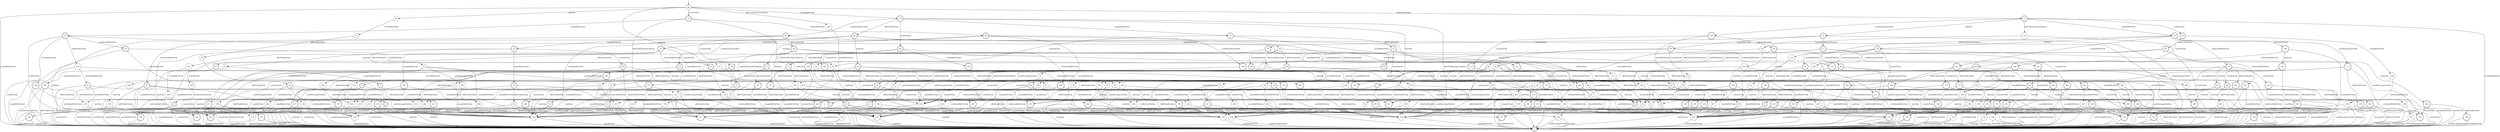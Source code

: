 digraph g {

	s0 [shape="circle" label="0"];
	s1 [shape="doublecircle" label="1"];
	s2 [shape="doublecircle" label="2"];
	s3 [shape="doublecircle" label="3"];
	s4 [shape="doublecircle" label="4"];
	s5 [shape="doublecircle" label="5"];
	s6 [shape="doublecircle" label="6"];
	s7 [shape="doublecircle" label="7"];
	s8 [shape="doublecircle" label="8"];
	s9 [shape="doublecircle" label="9"];
	s10 [shape="doublecircle" label="10"];
	s11 [shape="doublecircle" label="11"];
	s12 [shape="doublecircle" label="12"];
	s13 [shape="doublecircle" label="13"];
	s14 [shape="doublecircle" label="14"];
	s15 [shape="doublecircle" label="15"];
	s16 [shape="doublecircle" label="16"];
	s17 [shape="doublecircle" label="17"];
	s18 [shape="doublecircle" label="18"];
	s19 [shape="doublecircle" label="19"];
	s20 [shape="doublecircle" label="20"];
	s21 [shape="doublecircle" label="21"];
	s22 [shape="doublecircle" label="22"];
	s23 [shape="doublecircle" label="23"];
	s24 [shape="doublecircle" label="24"];
	s25 [shape="doublecircle" label="25"];
	s26 [shape="doublecircle" label="26"];
	s27 [shape="circle" label="27"];
	s28 [shape="circle" label="28"];
	s29 [shape="circle" label="29"];
	s30 [shape="circle" label="30"];
	s31 [shape="circle" label="31"];
	s32 [shape="circle" label="32"];
	s33 [shape="circle" label="33"];
	s34 [shape="circle" label="34"];
	s35 [shape="circle" label="35"];
	s36 [shape="circle" label="36"];
	s37 [shape="circle" label="37"];
	s38 [shape="circle" label="38"];
	s39 [shape="circle" label="39"];
	s40 [shape="circle" label="40"];
	s41 [shape="circle" label="41"];
	s42 [shape="circle" label="42"];
	s43 [shape="circle" label="43"];
	s44 [shape="circle" label="44"];
	s45 [shape="circle" label="45"];
	s46 [shape="circle" label="46"];
	s47 [shape="circle" label="47"];
	s48 [shape="circle" label="48"];
	s49 [shape="circle" label="49"];
	s50 [shape="doublecircle" label="50"];
	s51 [shape="doublecircle" label="51"];
	s52 [shape="doublecircle" label="52"];
	s53 [shape="circle" label="53"];
	s54 [shape="doublecircle" label="54"];
	s55 [shape="doublecircle" label="55"];
	s56 [shape="doublecircle" label="56"];
	s57 [shape="doublecircle" label="57"];
	s58 [shape="doublecircle" label="58"];
	s59 [shape="circle" label="59"];
	s60 [shape="doublecircle" label="60"];
	s61 [shape="doublecircle" label="61"];
	s62 [shape="doublecircle" label="62"];
	s63 [shape="doublecircle" label="63"];
	s64 [shape="circle" label="64"];
	s65 [shape="doublecircle" label="65"];
	s66 [shape="circle" label="66"];
	s67 [shape="doublecircle" label="67"];
	s68 [shape="doublecircle" label="68"];
	s69 [shape="doublecircle" label="69"];
	s70 [shape="doublecircle" label="70"];
	s71 [shape="doublecircle" label="71"];
	s72 [shape="circle" label="72"];
	s73 [shape="doublecircle" label="73"];
	s74 [shape="doublecircle" label="74"];
	s75 [shape="doublecircle" label="75"];
	s76 [shape="doublecircle" label="76"];
	s77 [shape="doublecircle" label="77"];
	s78 [shape="doublecircle" label="78"];
	s79 [shape="doublecircle" label="79"];
	s80 [shape="doublecircle" label="80"];
	s81 [shape="circle" label="81"];
	s82 [shape="circle" label="82"];
	s83 [shape="doublecircle" label="83"];
	s84 [shape="doublecircle" label="84"];
	s85 [shape="circle" label="85"];
	s86 [shape="circle" label="86"];
	s87 [shape="circle" label="87"];
	s88 [shape="doublecircle" label="88"];
	s89 [shape="circle" label="89"];
	s90 [shape="doublecircle" label="90"];
	s91 [shape="circle" label="91"];
	s92 [shape="doublecircle" label="92"];
	s93 [shape="doublecircle" label="93"];
	s94 [shape="doublecircle" label="94"];
	s95 [shape="doublecircle" label="95"];
	s96 [shape="circle" label="96"];
	s97 [shape="doublecircle" label="97"];
	s98 [shape="doublecircle" label="98"];
	s99 [shape="doublecircle" label="99"];
	s100 [shape="doublecircle" label="100"];
	s101 [shape="doublecircle" label="101"];
	s102 [shape="doublecircle" label="102"];
	s103 [shape="doublecircle" label="103"];
	s104 [shape="circle" label="104"];
	s105 [shape="doublecircle" label="105"];
	s106 [shape="doublecircle" label="106"];
	s107 [shape="doublecircle" label="107"];
	s108 [shape="circle" label="108"];
	s109 [shape="doublecircle" label="109"];
	s110 [shape="circle" label="110"];
	s111 [shape="circle" label="111"];
	s112 [shape="doublecircle" label="112"];
	s113 [shape="doublecircle" label="113"];
	s114 [shape="circle" label="114"];
	s115 [shape="circle" label="115"];
	s116 [shape="doublecircle" label="116"];
	s117 [shape="doublecircle" label="117"];
	s118 [shape="doublecircle" label="118"];
	s119 [shape="circle" label="119"];
	s120 [shape="doublecircle" label="120"];
	s121 [shape="doublecircle" label="121"];
	s122 [shape="circle" label="122"];
	s123 [shape="circle" label="123"];
	s124 [shape="circle" label="124"];
	s125 [shape="circle" label="125"];
	s126 [shape="circle" label="126"];
	s127 [shape="circle" label="127"];
	s128 [shape="circle" label="128"];
	s129 [shape="circle" label="129"];
	s130 [shape="circle" label="130"];
	s131 [shape="circle" label="131"];
	s132 [shape="circle" label="132"];
	s133 [shape="circle" label="133"];
	s134 [shape="circle" label="134"];
	s135 [shape="circle" label="135"];
	s136 [shape="circle" label="136"];
	s137 [shape="doublecircle" label="137"];
	s138 [shape="doublecircle" label="138"];
	s139 [shape="doublecircle" label="139"];
	s140 [shape="doublecircle" label="140"];
	s141 [shape="doublecircle" label="141"];
	s142 [shape="doublecircle" label="142"];
	s143 [shape="doublecircle" label="143"];
	s144 [shape="doublecircle" label="144"];
	s145 [shape="doublecircle" label="145"];
	s146 [shape="doublecircle" label="146"];
	s147 [shape="doublecircle" label="147"];
	s148 [shape="doublecircle" label="148"];
	s149 [shape="doublecircle" label="149"];
	s150 [shape="doublecircle" label="150"];
	s151 [shape="doublecircle" label="151"];
	s152 [shape="doublecircle" label="152"];
	s153 [shape="circle" label="153"];
	s154 [shape="circle" label="154"];
	s155 [shape="circle" label="155"];
	s156 [shape="circle" label="156"];
	s157 [shape="circle" label="157"];
	s158 [shape="circle" label="158"];
	s159 [shape="doublecircle" label="159"];
	s160 [shape="circle" label="160"];
	s161 [shape="circle" label="161"];
	s162 [shape="circle" label="162"];
	s163 [shape="circle" label="163"];
	s164 [shape="circle" label="164"];
	s165 [shape="doublecircle" label="165"];
	s166 [shape="doublecircle" label="166"];
	s167 [shape="doublecircle" label="167"];
	s168 [shape="doublecircle" label="168"];
	s169 [shape="doublecircle" label="169"];
	s170 [shape="doublecircle" label="170"];
	s171 [shape="doublecircle" label="171"];
	s172 [shape="doublecircle" label="172"];
	s173 [shape="doublecircle" label="173"];
	s174 [shape="doublecircle" label="174"];
	s175 [shape="doublecircle" label="175"];
	s176 [shape="doublecircle" label="176"];
	s177 [shape="doublecircle" label="177"];
	s178 [shape="doublecircle" label="178"];
	s179 [shape="doublecircle" label="179"];
	s180 [shape="doublecircle" label="180"];
	s181 [shape="doublecircle" label="181"];
	s182 [shape="doublecircle" label="182"];
	s183 [shape="doublecircle" label="183"];
	s184 [shape="doublecircle" label="184"];
	s185 [shape="circle" label="185"];
	s186 [shape="circle" label="186"];
	s187 [shape="circle" label="187"];
	s188 [shape="circle" label="188"];
	s189 [shape="doublecircle" label="189"];
	s190 [shape="circle" label="190"];
	s191 [shape="circle" label="191"];
	s192 [shape="circle" label="192"];
	s193 [shape="circle" label="193"];
	s194 [shape="circle" label="194"];
	s195 [shape="circle" label="195"];
	s196 [shape="doublecircle" label="196"];
	s197 [shape="circle" label="197"];
	s198 [shape="doublecircle" label="198"];
	s199 [shape="doublecircle" label="199"];
	s200 [shape="circle" label="200"];
	s201 [shape="circle" label="201"];
	s202 [shape="circle" label="202"];
	s203 [shape="doublecircle" label="203"];
	s204 [shape="doublecircle" label="204"];
	s205 [shape="circle" label="205"];
	s206 [shape="circle" label="206"];
	s207 [shape="circle" label="207"];
	s208 [shape="circle" label="208"];
	s209 [shape="circle" label="209"];
	s210 [shape="circle" label="210"];
	s211 [shape="doublecircle" label="211"];
	s212 [shape="doublecircle" label="212"];
	s213 [shape="circle" label="213"];
	s214 [shape="circle" label="214"];
	s215 [shape="doublecircle" label="215"];
	s216 [shape="circle" label="216"];
	s217 [shape="doublecircle" label="217"];
	s218 [shape="circle" label="218"];
	s219 [shape="circle" label="219"];
	s220 [shape="doublecircle" label="220"];
	s221 [shape="doublecircle" label="221"];
	s222 [shape="circle" label="222"];
	s223 [shape="doublecircle" label="223"];
	s224 [shape="circle" label="224"];
	s225 [shape="circle" label="225"];
	s226 [shape="circle" label="226"];
	s227 [shape="doublecircle" label="227"];
	s228 [shape="doublecircle" label="228"];
	s229 [shape="doublecircle" label="229"];
	s230 [shape="doublecircle" label="230"];
	s231 [shape="doublecircle" label="231"];
	s232 [shape="circle" label="232"];
	s233 [shape="doublecircle" label="233"];
	s234 [shape="doublecircle" label="234"];
	s235 [shape="circle" label="235"];
	s236 [shape="circle" label="236"];
	s237 [shape="doublecircle" label="237"];
	s238 [shape="doublecircle" label="238"];
	s239 [shape="circle" label="239"];
	s240 [shape="circle" label="240"];
	s241 [shape="doublecircle" label="241"];
	s242 [shape="doublecircle" label="242"];
	s243 [shape="doublecircle" label="243"];
	s244 [shape="circle" label="244"];
	s245 [shape="doublecircle" label="245"];
	s246 [shape="circle" label="246"];
	s247 [shape="circle" label="247"];
	s248 [shape="doublecircle" label="248"];
	s249 [shape="doublecircle" label="249"];
	s250 [shape="doublecircle" label="250"];
	s251 [shape="doublecircle" label="251"];
	s252 [shape="circle" label="252"];
	s253 [shape="circle" label="253"];
	s254 [shape="doublecircle" label="254"];
	s255 [shape="doublecircle" label="255"];
	s256 [shape="doublecircle" label="256"];
	s257 [shape="circle" label="257"];
	s258 [shape="circle" label="258"];
	s259 [shape="circle" label="259"];
	s260 [shape="circle" label="260"];
	s261 [shape="circle" label="261"];
	s262 [shape="doublecircle" label="262"];
	s263 [shape="doublecircle" label="263"];
	s264 [shape="circle" label="264"];
	s265 [shape="doublecircle" label="265"];
	s266 [shape="circle" label="266"];
	s0 -> s4 [label="withdrawBidForPunk"];
	s2 -> s208 [label="offerPunkForSale"];
	s3 -> s1 [label="acceptBidForPunk"];
	s3 -> s128 [label="buyPunk"];
	s3 -> s140 [label="transferPunk"];
	s3 -> s9 [label="withdrawBidForPunk"];
	s4 -> s125 [label="enterBidForPunk"];
	s5 -> s127 [label="withdrawBidForPunk"];
	s6 -> s125 [label="transferPunk"];
	s7 -> s29 [label="acceptBidForPunk"];
	s7 -> s1 [label="offerPunkForSale"];
	s8 -> s124 [label="offerPunkForSaleToAddress"];
	s8 -> s1 [label="transferPunk"];
	s9 -> s124 [label="punkNoLongerForSale"];
	s9 -> s1 [label="buyPunk"];
	s9 -> s1 [label="transferPunk"];
	s10 -> s126 [label="enterBidForPunk"];
	s10 -> s127 [label="offerPunkForSale"];
	s11 -> s122 [label="enterBidForPunk"];
	s11 -> s126 [label="buyPunk"];
	s12 -> s124 [label="acceptBidForPunk"];
	s12 -> s139 [label="withdrawBidForPunk"];
	s12 -> s185 [label="offerPunkForSale"];
	s13 -> s145 [label="punkNoLongerForSale"];
	s13 -> s43 [label="enterBidForPunk"];
	s13 -> s81 [label="acceptBidForPunk"];
	s13 -> s233 [label="buyPunk"];
	s13 -> s7 [label="transferPunk"];
	s14 -> s252 [label="transferPunk"];
	s14 -> s158 [label="offerPunkForSale"];
	s15 -> s249 [label="acceptBidForPunk"];
	s15 -> s125 [label="offerPunkForSaleToAddress"];
	s15 -> s140 [label="transferPunk"];
	s15 -> s78 [label="withdrawBidForPunk"];
	s15 -> s104 [label="offerPunkForSale"];
	s16 -> s73 [label="acceptBidForPunk"];
	s16 -> s122 [label="offerPunkForSaleToAddress"];
	s16 -> s46 [label="buyPunk"];
	s16 -> s56 [label="transferPunk"];
	s16 -> s95 [label="withdrawBidForPunk"];
	s16 -> s69 [label="offerPunkForSale"];
	s17 -> s241 [label="punkNoLongerForSale"];
	s17 -> s48 [label="enterBidForPunk"];
	s17 -> s91 [label="offerPunkForSaleToAddress"];
	s17 -> s262 [label="transferPunk"];
	s18 -> s125 [label="punkNoLongerForSale"];
	s18 -> s93 [label="enterBidForPunk"];
	s18 -> s184 [label="transferPunk"];
	s18 -> s227 [label="withdrawBidForPunk"];
	s18 -> s66 [label="offerPunkForSale"];
	s19 -> s126 [label="punkNoLongerForSale"];
	s19 -> s124 [label="buyPunk"];
	s20 -> s124 [label="punkNoLongerForSale"];
	s20 -> s161 [label="enterBidForPunk"];
	s20 -> s144 [label="buyPunk"];
	s21 -> s124 [label="punkNoLongerForSale"];
	s21 -> s1 [label="buyPunk"];
	s21 -> s127 [label="withdrawBidForPunk"];
	s22 -> s15 [label="enterBidForPunk"];
	s22 -> s154 [label="offerPunkForSaleToAddress"];
	s22 -> s68 [label="offerPunkForSale"];
	s22 -> s123 [label="getPunk"];
	s23 -> s122 [label="enterBidForPunk"];
	s23 -> s240 [label="transferPunk"];
	s23 -> s29 [label="offerPunkForSale"];
	s24 -> s106 [label="acceptBidForPunk"];
	s24 -> s53 [label="buyPunk"];
	s24 -> s119 [label="transferPunk"];
	s24 -> s63 [label="withdrawBidForPunk"];
	s24 -> s247 [label="offerPunkForSale"];
	s25 -> s239 [label="enterBidForPunk"];
	s25 -> s132 [label="acceptBidForPunk"];
	s25 -> s253 [label="buyPunk"];
	s26 -> s1 [label="acceptBidForPunk"];
	s26 -> s257 [label="buyPunk"];
	s26 -> s266 [label="withdrawBidForPunk"];
	s26 -> s222 [label="offerPunkForSale"];
	s27 -> s30 [label="offerPunkForSale"];
	s28 -> s125 [label="buyPunk"];
	s29 -> s125 [label="enterBidForPunk"];
	s30 -> s208 [label="withdrawBidForPunk"];
	s31 -> s125 [label="transferPunk"];
	s32 -> s127 [label="acceptBidForPunk"];
	s33 -> s127 [label="offerPunkForSaleToAddress"];
	s33 -> s1 [label="buyPunk"];
	s34 -> s122 [label="punkNoLongerForSale"];
	s35 -> s122 [label="enterBidForPunk"];
	s35 -> s199 [label="buyPunk"];
	s35 -> s127 [label="offerPunkForSale"];
	s36 -> s213 [label="enterBidForPunk"];
	s36 -> s124 [label="buyPunk"];
	s37 -> s124 [label="acceptBidForPunk"];
	s37 -> s216 [label="offerPunkForSale"];
	s38 -> s219 [label="transferPunk"];
	s38 -> s128 [label="offerPunkForSale"];
	s39 -> s125 [label="buyPunk"];
	s39 -> s125 [label="transferPunk"];
	s40 -> s225 [label="enterBidForPunk"];
	s40 -> s202 [label="transferPunk"];
	s41 -> s219 [label="punkNoLongerForSale"];
	s41 -> s87 [label="enterBidForPunk"];
	s41 -> s176 [label="buyPunk"];
	s41 -> s1 [label="offerPunkForSale"];
	s42 -> s197 [label="punkNoLongerForSale"];
	s42 -> s124 [label="acceptBidForPunk"];
	s42 -> s1 [label="buyPunk"];
	s42 -> s1 [label="transferPunk"];
	s42 -> s254 [label="withdrawBidForPunk"];
	s43 -> s1 [label="acceptBidForPunk"];
	s43 -> s231 [label="buyPunk"];
	s43 -> s1 [label="transferPunk"];
	s43 -> s35 [label="withdrawBidForPunk"];
	s43 -> s47 [label="offerPunkForSale"];
	s44 -> s16 [label="enterBidForPunk"];
	s44 -> s1 [label="acceptBidForPunk"];
	s44 -> s259 [label="offerPunkForSaleToAddress"];
	s44 -> s77 [label="buyPunk"];
	s44 -> s22 [label="transferPunk"];
	s44 -> s71 [label="offerPunkForSale"];
	s44 -> s86 [label="getPunk"];
	s45 -> s1 [label="acceptBidForPunk"];
	s45 -> s125 [label="buyPunk"];
	s45 -> s114 [label="transferPunk"];
	s45 -> s41 [label="withdrawBidForPunk"];
	s46 -> s123 [label="acceptBidForPunk"];
	s46 -> s29 [label="transferPunk"];
	s46 -> s34 [label="offerPunkForSale"];
	s47 -> s214 [label="acceptBidForPunk"];
	s47 -> s124 [label="buyPunk"];
	s47 -> s127 [label="withdrawBidForPunk"];
	s48 -> s122 [label="punkNoLongerForSale"];
	s48 -> s171 [label="acceptBidForPunk"];
	s48 -> s55 [label="buyPunk"];
	s48 -> s219 [label="transferPunk"];
	s48 -> s62 [label="withdrawBidForPunk"];
	s48 -> s164 [label="offerPunkForSale"];
	s49 -> s122 [label="punkNoLongerForSale"];
	s49 -> s1 [label="acceptBidForPunk"];
	s49 -> s31 [label="buyPunk"];
	s49 -> s127 [label="withdrawBidForPunk"];
	s50 -> s170 [label="withdrawBidForPunk"];
	s50 -> s28 [label="offerPunkForSale"];
	s51 -> s52 [label="acceptBidForPunk"];
	s51 -> s1 [label="buyPunk"];
	s51 -> s83 [label="transferPunk"];
	s51 -> s42 [label="offerPunkForSale"];
	s52 -> s140 [label="enterBidForPunk"];
	s52 -> s230 [label="transferPunk"];
	s52 -> s33 [label="offerPunkForSale"];
	s53 -> s108 [label="transferPunk"];
	s53 -> s2 [label="withdrawBidForPunk"];
	s54 -> s237 [label="acceptBidForPunk"];
	s54 -> s0 [label="transferPunk"];
	s54 -> s113 [label="withdrawBidForPunk"];
	s54 -> s21 [label="offerPunkForSale"];
	s55 -> s125 [label="enterBidForPunk"];
	s55 -> s219 [label="transferPunk"];
	s55 -> s220 [label="withdrawBidForPunk"];
	s55 -> s128 [label="offerPunkForSale"];
	s56 -> s12 [label="enterBidForPunk"];
	s56 -> s109 [label="acceptBidForPunk"];
	s56 -> s263 [label="withdrawBidForPunk"];
	s56 -> s25 [label="offerPunkForSale"];
	s57 -> s243 [label="enterBidForPunk"];
	s57 -> s211 [label="transferPunk"];
	s57 -> s107 [label="offerPunkForSale"];
	s58 -> s172 [label="enterBidForPunk"];
	s58 -> s179 [label="offerPunkForSale"];
	s59 -> s192 [label="enterBidForPunk"];
	s59 -> s223 [label="buyPunk"];
	s60 -> s112 [label="punkNoLongerForSale"];
	s60 -> s3 [label="enterBidForPunk"];
	s60 -> s81 [label="offerPunkForSaleToAddress"];
	s60 -> s173 [label="buyPunk"];
	s60 -> s4 [label="transferPunk"];
	s61 -> s218 [label="enterBidForPunk"];
	s61 -> s223 [label="buyPunk"];
	s61 -> s1 [label="offerPunkForSale"];
	s62 -> s221 [label="punkNoLongerForSale"];
	s62 -> s39 [label="enterBidForPunk"];
	s62 -> s139 [label="buyPunk"];
	s63 -> s37 [label="enterBidForPunk"];
	s63 -> s220 [label="buyPunk"];
	s63 -> s127 [label="offerPunkForSale"];
	s64 -> s221 [label="acceptBidForPunk"];
	s64 -> s1 [label="withdrawBidForPunk"];
	s65 -> s140 [label="enterBidForPunk"];
	s65 -> s29 [label="acceptBidForPunk"];
	s65 -> s221 [label="transferPunk"];
	s65 -> s23 [label="withdrawBidForPunk"];
	s65 -> s153 [label="offerPunkForSale"];
	s66 -> s238 [label="punkNoLongerForSale"];
	s66 -> s5 [label="enterBidForPunk"];
	s66 -> s176 [label="buyPunk"];
	s66 -> s221 [label="transferPunk"];
	s66 -> s38 [label="withdrawBidForPunk"];
	s67 -> s1 [label="enterBidForPunk"];
	s67 -> s265 [label="transferPunk"];
	s67 -> s124 [label="withdrawBidForPunk"];
	s67 -> s182 [label="offerPunkForSale"];
	s68 -> s196 [label="punkNoLongerForSale"];
	s68 -> s24 [label="enterBidForPunk"];
	s68 -> s123 [label="acceptBidForPunk"];
	s68 -> s57 [label="buyPunk"];
	s68 -> s4 [label="transferPunk"];
	s69 -> s14 [label="punkNoLongerForSale"];
	s69 -> s45 [label="enterBidForPunk"];
	s69 -> s166 [label="acceptBidForPunk"];
	s69 -> s65 [label="buyPunk"];
	s69 -> s255 [label="transferPunk"];
	s69 -> s97 [label="withdrawBidForPunk"];
	s70 -> s244 [label="enterBidForPunk"];
	s70 -> s92 [label="offerPunkForSale"];
	s71 -> s105 [label="punkNoLongerForSale"];
	s71 -> s76 [label="enterBidForPunk"];
	s71 -> s1 [label="acceptBidForPunk"];
	s71 -> s110 [label="offerPunkForSaleToAddress"];
	s71 -> s75 [label="buyPunk"];
	s71 -> s70 [label="transferPunk"];
	s72 -> s11 [label="offerPunkForSale"];
	s73 -> s50 [label="enterBidForPunk"];
	s73 -> s103 [label="transferPunk"];
	s73 -> s13 [label="offerPunkForSale"];
	s74 -> s118 [label="punkNoLongerForSale"];
	s74 -> s90 [label="enterBidForPunk"];
	s74 -> s67 [label="buyPunk"];
	s74 -> s101 [label="transferPunk"];
	s74 -> s204 [label="offerPunkForSale"];
	s75 -> s129 [label="punkNoLongerForSale"];
	s75 -> s54 [label="enterBidForPunk"];
	s75 -> s79 [label="transferPunk"];
	s75 -> s17 [label="offerPunkForSale"];
	s76 -> s117 [label="punkNoLongerForSale"];
	s76 -> s121 [label="acceptBidForPunk"];
	s76 -> s115 [label="offerPunkForSaleToAddress"];
	s76 -> s18 [label="buyPunk"];
	s76 -> s84 [label="transferPunk"];
	s76 -> s74 [label="withdrawBidForPunk"];
	s76 -> s198 [label="offerPunkForSale"];
	s77 -> s1 [label="transferPunk"];
	s77 -> s19 [label="offerPunkForSale"];
	s78 -> s248 [label="enterBidForPunk"];
	s78 -> s1 [label="transferPunk"];
	s78 -> s20 [label="offerPunkForSale"];
	s79 -> s88 [label="enterBidForPunk"];
	s79 -> s36 [label="offerPunkForSaleToAddress"];
	s79 -> s94 [label="offerPunkForSale"];
	s80 -> s26 [label="enterBidForPunk"];
	s80 -> s100 [label="buyPunk"];
	s80 -> s250 [label="transferPunk"];
	s81 -> s219 [label="buyPunk"];
	s82 -> s222 [label="enterBidForPunk"];
	s82 -> s224 [label="buyPunk"];
	s83 -> s258 [label="enterBidForPunk"];
	s83 -> s141 [label="withdrawBidForPunk"];
	s83 -> s32 [label="offerPunkForSale"];
	s84 -> s260 [label="enterBidForPunk"];
	s84 -> s1 [label="withdrawBidForPunk"];
	s84 -> s177 [label="offerPunkForSale"];
	s85 -> s206 [label="enterBidForPunk"];
	s85 -> s155 [label="offerPunkForSale"];
	s86 -> s27 [label="enterBidForPunk"];
	s87 -> s224 [label="acceptBidForPunk"];
	s88 -> s224 [label="acceptBidForPunk"];
	s88 -> s99 [label="withdrawBidForPunk"];
	s89 -> s219 [label="withdrawBidForPunk"];
	s90 -> s1 [label="punkNoLongerForSale"];
	s90 -> s183 [label="acceptBidForPunk"];
	s90 -> s152 [label="buyPunk"];
	s90 -> s190 [label="transferPunk"];
	s90 -> s127 [label="offerPunkForSale"];
	s91 -> s219 [label="punkNoLongerForSale"];
	s92 -> s195 [label="punkNoLongerForSale"];
	s92 -> s159 [label="enterBidForPunk"];
	s92 -> s242 [label="buyPunk"];
	s93 -> s138 [label="withdrawBidForPunk"];
	s93 -> s40 [label="offerPunkForSale"];
	s94 -> s72 [label="punkNoLongerForSale"];
	s94 -> s49 [label="enterBidForPunk"];
	s94 -> s141 [label="buyPunk"];
	s94 -> s1 [label="transferPunk"];
	s95 -> s51 [label="enterBidForPunk"];
	s95 -> s138 [label="buyPunk"];
	s95 -> s58 [label="transferPunk"];
	s95 -> s60 [label="offerPunkForSale"];
	s95 -> s1 [label="getPunk"];
	s96 -> s31 [label="buyPunk"];
	s97 -> s163 [label="punkNoLongerForSale"];
	s97 -> s139 [label="buyPunk"];
	s97 -> s1 [label="transferPunk"];
	s97 -> s148 [label="offerPunkForSale"];
	s98 -> s31 [label="enterBidForPunk"];
	s98 -> s1 [label="withdrawBidForPunk"];
	s99 -> s215 [label="enterBidForPunk"];
	s99 -> s1 [label="transferPunk"];
	s100 -> s1 [label="punkNoLongerForSale"];
	s100 -> s6 [label="enterBidForPunk"];
	s100 -> s174 [label="transferPunk"];
	s100 -> s169 [label="offerPunkForSale"];
	s101 -> s167 [label="enterBidForPunk"];
	s101 -> s226 [label="offerPunkForSale"];
	s102 -> s168 [label="punkNoLongerForSale"];
	s102 -> s222 [label="enterBidForPunk"];
	s102 -> s146 [label="buyPunk"];
	s103 -> s131 [label="enterBidForPunk"];
	s103 -> s59 [label="offerPunkForSale"];
	s104 -> s1 [label="acceptBidForPunk"];
	s104 -> s264 [label="buyPunk"];
	s104 -> s61 [label="withdrawBidForPunk"];
	s105 -> s64 [label="enterBidForPunk"];
	s105 -> s116 [label="transferPunk"];
	s105 -> s80 [label="offerPunkForSale"];
	s106 -> s212 [label="enterBidForPunk"];
	s106 -> s1 [label="transferPunk"];
	s106 -> s127 [label="offerPunkForSale"];
	s107 -> s10 [label="punkNoLongerForSale"];
	s107 -> s5 [label="enterBidForPunk"];
	s108 -> s8 [label="withdrawBidForPunk"];
	s109 -> s82 [label="offerPunkForSale"];
	s110 -> s85 [label="buyPunk"];
	s110 -> s1 [label="transferPunk"];
	s111 -> s29 [label="buyPunk"];
	s112 -> s261 [label="offerPunkForSale"];
	s113 -> s165 [label="enterBidForPunk"];
	s113 -> s1 [label="buyPunk"];
	s113 -> s1 [label="transferPunk"];
	s113 -> s157 [label="offerPunkForSale"];
	s114 -> s29 [label="withdrawBidForPunk"];
	s115 -> s29 [label="acceptBidForPunk"];
	s116 -> s154 [label="offerPunkForSaleToAddress"];
	s116 -> s181 [label="offerPunkForSale"];
	s117 -> s89 [label="enterBidForPunk"];
	s117 -> s203 [label="transferPunk"];
	s117 -> s1 [label="withdrawBidForPunk"];
	s117 -> s193 [label="offerPunkForSale"];
	s118 -> s219 [label="transferPunk"];
	s118 -> s194 [label="offerPunkForSale"];
	s119 -> s1 [label="withdrawBidForPunk"];
	s119 -> s96 [label="offerPunkForSale"];
	s120 -> s191 [label="enterBidForPunk"];
	s120 -> s98 [label="transferPunk"];
	s120 -> s150 [label="offerPunkForSale"];
	s121 -> s243 [label="enterBidForPunk"];
	s121 -> s175 [label="transferPunk"];
	s121 -> s102 [label="offerPunkForSale"];
	s122 -> s1 [label="acceptBidForPunk"];
	s123 -> s1 [label="enterBidForPunk"];
	s124 -> s1 [label="transferPunk"];
	s125 -> s1 [label="withdrawBidForPunk"];
	s126 -> s1 [label="offerPunkForSale"];
	s127 -> s1 [label="buyPunk"];
	s128 -> s1 [label="punkNoLongerForSale"];
	s129 -> s1 [label="enterBidForPunk"];
	s129 -> s1 [label="offerPunkForSale"];
	s130 -> s1 [label="transferPunk"];
	s130 -> s1 [label="offerPunkForSale"];
	s131 -> s1 [label="withdrawBidForPunk"];
	s131 -> s1 [label="offerPunkForSale"];
	s132 -> s1 [label="enterBidForPunk"];
	s132 -> s1 [label="buyPunk"];
	s133 -> s1 [label="buyPunk"];
	s133 -> s1 [label="transferPunk"];
	s134 -> s141 [label="punkNoLongerForSale"];
	s134 -> s1 [label="transferPunk"];
	s135 -> s1 [label="punkNoLongerForSale"];
	s135 -> s1 [label="withdrawBidForPunk"];
	s136 -> s1 [label="punkNoLongerForSale"];
	s136 -> s1 [label="buyPunk"];
	s137 -> s1 [label="acceptBidForPunk"];
	s138 -> s1 [label="enterBidForPunk"];
	s139 -> s1 [label="transferPunk"];
	s140 -> s1 [label="withdrawBidForPunk"];
	s141 -> s1 [label="offerPunkForSale"];
	s142 -> s1 [label="buyPunk"];
	s143 -> s1 [label="acceptBidForPunk"];
	s143 -> s1 [label="withdrawBidForPunk"];
	s144 -> s1 [label="enterBidForPunk"];
	s144 -> s1 [label="transferPunk"];
	s145 -> s1 [label="enterBidForPunk"];
	s145 -> s1 [label="offerPunkForSale"];
	s146 -> s1 [label="transferPunk"];
	s146 -> s1 [label="offerPunkForSale"];
	s147 -> s1 [label="withdrawBidForPunk"];
	s147 -> s1 [label="offerPunkForSale"];
	s148 -> s1 [label="buyPunk"];
	s148 -> s1 [label="transferPunk"];
	s149 -> s1 [label="punkNoLongerForSale"];
	s149 -> s1 [label="enterBidForPunk"];
	s150 -> s1 [label="punkNoLongerForSale"];
	s150 -> s1 [label="transferPunk"];
	s151 -> s1 [label="punkNoLongerForSale"];
	s151 -> s1 [label="buyPunk"];
	s152 -> s1 [label="transferPunk"];
	s152 -> s138 [label="withdrawBidForPunk"];
	s152 -> s1 [label="offerPunkForSale"];
	s153 -> s217 [label="punkNoLongerForSale"];
	s153 -> s209 [label="enterBidForPunk"];
	s153 -> s1 [label="acceptBidForPunk"];
	s154 -> s124 [label="enterBidForPunk"];
	s154 -> s1 [label="transferPunk"];
	s155 -> s1 [label="punkNoLongerForSale"];
	s155 -> s122 [label="enterBidForPunk"];
	s155 -> s256 [label="buyPunk"];
	s156 -> s125 [label="enterBidForPunk"];
	s156 -> s1 [label="transferPunk"];
	s156 -> s1 [label="offerPunkForSale"];
	s157 -> s1 [label="punkNoLongerForSale"];
	s157 -> s200 [label="enterBidForPunk"];
	s157 -> s1 [label="buyPunk"];
	s158 -> s122 [label="enterBidForPunk"];
	s158 -> s1 [label="acceptBidForPunk"];
	s158 -> s141 [label="buyPunk"];
	s158 -> s1 [label="transferPunk"];
	s159 -> s138 [label="acceptBidForPunk"];
	s159 -> s127 [label="withdrawBidForPunk"];
	s160 -> s1 [label="acceptBidForPunk"];
	s160 -> s210 [label="withdrawBidForPunk"];
	s161 -> s1 [label="acceptBidForPunk"];
	s161 -> s125 [label="transferPunk"];
	s162 -> s125 [label="transferPunk"];
	s162 -> s1 [label="withdrawBidForPunk"];
	s163 -> s123 [label="transferPunk"];
	s163 -> s1 [label="offerPunkForSale"];
	s164 -> s1 [label="buyPunk"];
	s164 -> s213 [label="transferPunk"];
	s165 -> s1 [label="acceptBidForPunk"];
	s165 -> s125 [label="transferPunk"];
	s166 -> s140 [label="enterBidForPunk"];
	s166 -> s123 [label="transferPunk"];
	s167 -> s125 [label="transferPunk"];
	s167 -> s1 [label="withdrawBidForPunk"];
	s168 -> s123 [label="transferPunk"];
	s168 -> s1 [label="offerPunkForSale"];
	s169 -> s1 [label="punkNoLongerForSale"];
	s169 -> s123 [label="transferPunk"];
	s170 -> s1 [label="enterBidForPunk"];
	s170 -> s208 [label="offerPunkForSale"];
	s171 -> s1 [label="transferPunk"];
	s171 -> s201 [label="offerPunkForSale"];
	s172 -> s251 [label="withdrawBidForPunk"];
	s172 -> s122 [label="offerPunkForSale"];
	s173 -> s243 [label="enterBidForPunk"];
	s173 -> s1 [label="transferPunk"];
	s173 -> s134 [label="offerPunkForSale"];
	s174 -> s137 [label="enterBidForPunk"];
	s174 -> s124 [label="offerPunkForSaleToAddress"];
	s174 -> s1 [label="offerPunkForSale"];
	s175 -> s1 [label="enterBidForPunk"];
	s175 -> s29 [label="offerPunkForSale"];
	s176 -> s125 [label="enterBidForPunk"];
	s176 -> s1 [label="transferPunk"];
	s177 -> s28 [label="enterBidForPunk"];
	s177 -> s146 [label="buyPunk"];
	s178 -> s125 [label="enterBidForPunk"];
	s178 -> s1 [label="transferPunk"];
	s178 -> s1 [label="offerPunkForSale"];
	s179 -> s125 [label="enterBidForPunk"];
	s179 -> s1 [label="buyPunk"];
	s179 -> s1 [label="transferPunk"];
	s180 -> s218 [label="enterBidForPunk"];
	s180 -> s1 [label="buyPunk"];
	s180 -> s1 [label="offerPunkForSale"];
	s181 -> s1 [label="punkNoLongerForSale"];
	s181 -> s187 [label="enterBidForPunk"];
	s181 -> s146 [label="buyPunk"];
	s182 -> s145 [label="punkNoLongerForSale"];
	s182 -> s125 [label="enterBidForPunk"];
	s182 -> s139 [label="buyPunk"];
	s182 -> s1 [label="transferPunk"];
	s183 -> s125 [label="enterBidForPunk"];
	s183 -> s1 [label="transferPunk"];
	s183 -> s128 [label="offerPunkForSale"];
	s184 -> s125 [label="enterBidForPunk"];
	s184 -> s139 [label="withdrawBidForPunk"];
	s184 -> s207 [label="offerPunkForSale"];
	s185 -> s4 [label="acceptBidForPunk"];
	s185 -> s162 [label="buyPunk"];
	s185 -> s151 [label="withdrawBidForPunk"];
	s186 -> s29 [label="acceptBidForPunk"];
	s186 -> s141 [label="withdrawBidForPunk"];
	s187 -> s125 [label="buyPunk"];
	s187 -> s1 [label="withdrawBidForPunk"];
	s188 -> s1 [label="punkNoLongerForSale"];
	s188 -> s124 [label="buyPunk"];
	s189 -> s160 [label="enterBidForPunk"];
	s189 -> s1 [label="buyPunk"];
	s189 -> s235 [label="offerPunkForSale"];
	s190 -> s1 [label="withdrawBidForPunk"];
	s190 -> s127 [label="offerPunkForSale"];
	s191 -> s123 [label="withdrawBidForPunk"];
	s191 -> s1 [label="offerPunkForSale"];
	s192 -> s1 [label="buyPunk"];
	s192 -> s128 [label="withdrawBidForPunk"];
	s193 -> s1 [label="punkNoLongerForSale"];
	s193 -> s1 [label="buyPunk"];
	s193 -> s127 [label="withdrawBidForPunk"];
	s194 -> s124 [label="punkNoLongerForSale"];
	s194 -> s1 [label="buyPunk"];
	s195 -> s111 [label="offerPunkForSale"];
	s196 -> s138 [label="transferPunk"];
	s196 -> s246 [label="offerPunkForSale"];
	s197 -> s209 [label="offerPunkForSale"];
	s198 -> s1 [label="acceptBidForPunk"];
	s198 -> s120 [label="buyPunk"];
	s198 -> s189 [label="withdrawBidForPunk"];
	s199 -> s123 [label="transferPunk"];
	s200 -> s123 [label="withdrawBidForPunk"];
	s201 -> s123 [label="buyPunk"];
	s202 -> s123 [label="acceptBidForPunk"];
	s203 -> s122 [label="enterBidForPunk"];
	s204 -> s122 [label="enterBidForPunk"];
	s204 -> s245 [label="buyPunk"];
	s204 -> s1 [label="transferPunk"];
	s205 -> s122 [label="enterBidForPunk"];
	s206 -> s122 [label="offerPunkForSale"];
	s207 -> s122 [label="buyPunk"];
	s208 -> s124 [label="buyPunk"];
	s209 -> s124 [label="acceptBidForPunk"];
	s210 -> s124 [label="offerPunkForSale"];
	s211 -> s1 [label="enterBidForPunk"];
	s211 -> s124 [label="offerPunkForSale"];
	s212 -> s124 [label="withdrawBidForPunk"];
	s213 -> s124 [label="withdrawBidForPunk"];
	s214 -> s126 [label="transferPunk"];
	s215 -> s126 [label="transferPunk"];
	s216 -> s126 [label="withdrawBidForPunk"];
	s217 -> s126 [label="enterBidForPunk"];
	s217 -> s1 [label="transferPunk"];
	s217 -> s127 [label="offerPunkForSale"];
	s218 -> s126 [label="buyPunk"];
	s219 -> s127 [label="offerPunkForSale"];
	s220 -> s1 [label="transferPunk"];
	s220 -> s127 [label="offerPunkForSale"];
	s221 -> s127 [label="offerPunkForSale"];
	s222 -> s127 [label="withdrawBidForPunk"];
	s223 -> s128 [label="offerPunkForSale"];
	s224 -> s128 [label="offerPunkForSale"];
	s225 -> s128 [label="withdrawBidForPunk"];
	s226 -> s130 [label="buyPunk"];
	s227 -> s147 [label="enterBidForPunk"];
	s227 -> s1 [label="transferPunk"];
	s227 -> s236 [label="offerPunkForSale"];
	s228 -> s133 [label="enterBidForPunk"];
	s228 -> s138 [label="buyPunk"];
	s229 -> s135 [label="enterBidForPunk"];
	s229 -> s178 [label="buyPunk"];
	s229 -> s1 [label="transferPunk"];
	s230 -> s1 [label="enterBidForPunk"];
	s230 -> s136 [label="offerPunkForSale"];
	s231 -> s139 [label="withdrawBidForPunk"];
	s232 -> s139 [label="withdrawBidForPunk"];
	s233 -> s125 [label="enterBidForPunk"];
	s233 -> s1 [label="transferPunk"];
	s233 -> s139 [label="offerPunkForSale"];
	s234 -> s1 [label="enterBidForPunk"];
	s234 -> s139 [label="offerPunkForSale"];
	s235 -> s139 [label="buyPunk"];
	s236 -> s139 [label="enterBidForPunk"];
	s236 -> s1 [label="buyPunk"];
	s237 -> s141 [label="transferPunk"];
	s237 -> s1 [label="offerPunkForSale"];
	s238 -> s125 [label="enterBidForPunk"];
	s238 -> s141 [label="transferPunk"];
	s238 -> s1 [label="offerPunkForSale"];
	s239 -> s142 [label="withdrawBidForPunk"];
	s240 -> s142 [label="offerPunkForSale"];
	s241 -> s143 [label="enterBidForPunk"];
	s241 -> s234 [label="transferPunk"];
	s241 -> s229 [label="offerPunkForSale"];
	s242 -> s145 [label="transferPunk"];
	s242 -> s149 [label="offerPunkForSale"];
	s243 -> s138 [label="withdrawBidForPunk"];
	s244 -> s138 [label="withdrawBidForPunk"];
	s245 -> s138 [label="transferPunk"];
	s246 -> s156 [label="buyPunk"];
	s247 -> s180 [label="withdrawBidForPunk"];
	s248 -> s186 [label="offerPunkForSale"];
	s249 -> s1 [label="transferPunk"];
	s249 -> s188 [label="offerPunkForSale"];
	s250 -> s188 [label="offerPunkForSale"];
	s251 -> s137 [label="enterBidForPunk"];
	s252 -> s200 [label="enterBidForPunk"];
	s253 -> s125 [label="enterBidForPunk"];
	s253 -> s203 [label="offerPunkForSale"];
	s254 -> s203 [label="offerPunkForSale"];
	s255 -> s125 [label="enterBidForPunk"];
	s255 -> s4 [label="withdrawBidForPunk"];
	s256 -> s125 [label="enterBidForPunk"];
	s256 -> s4 [label="transferPunk"];
	s257 -> s205 [label="withdrawBidForPunk"];
	s258 -> s216 [label="offerPunkForSale"];
	s259 -> s222 [label="enterBidForPunk"];
	s260 -> s222 [label="offerPunkForSale"];
	s261 -> s28 [label="enterBidForPunk"];
	s262 -> s1 [label="enterBidForPunk"];
	s262 -> s228 [label="offerPunkForSale"];
	s263 -> s232 [label="enterBidForPunk"];
	s263 -> s1 [label="transferPunk"];
	s264 -> s146 [label="withdrawBidForPunk"];
	s265 -> s140 [label="enterBidForPunk"];
	s265 -> s136 [label="offerPunkForSale"];
	s266 -> s245 [label="buyPunk"];

__start0 [label="" shape="none" width="0" height="0"];
__start0 -> s44;

}
